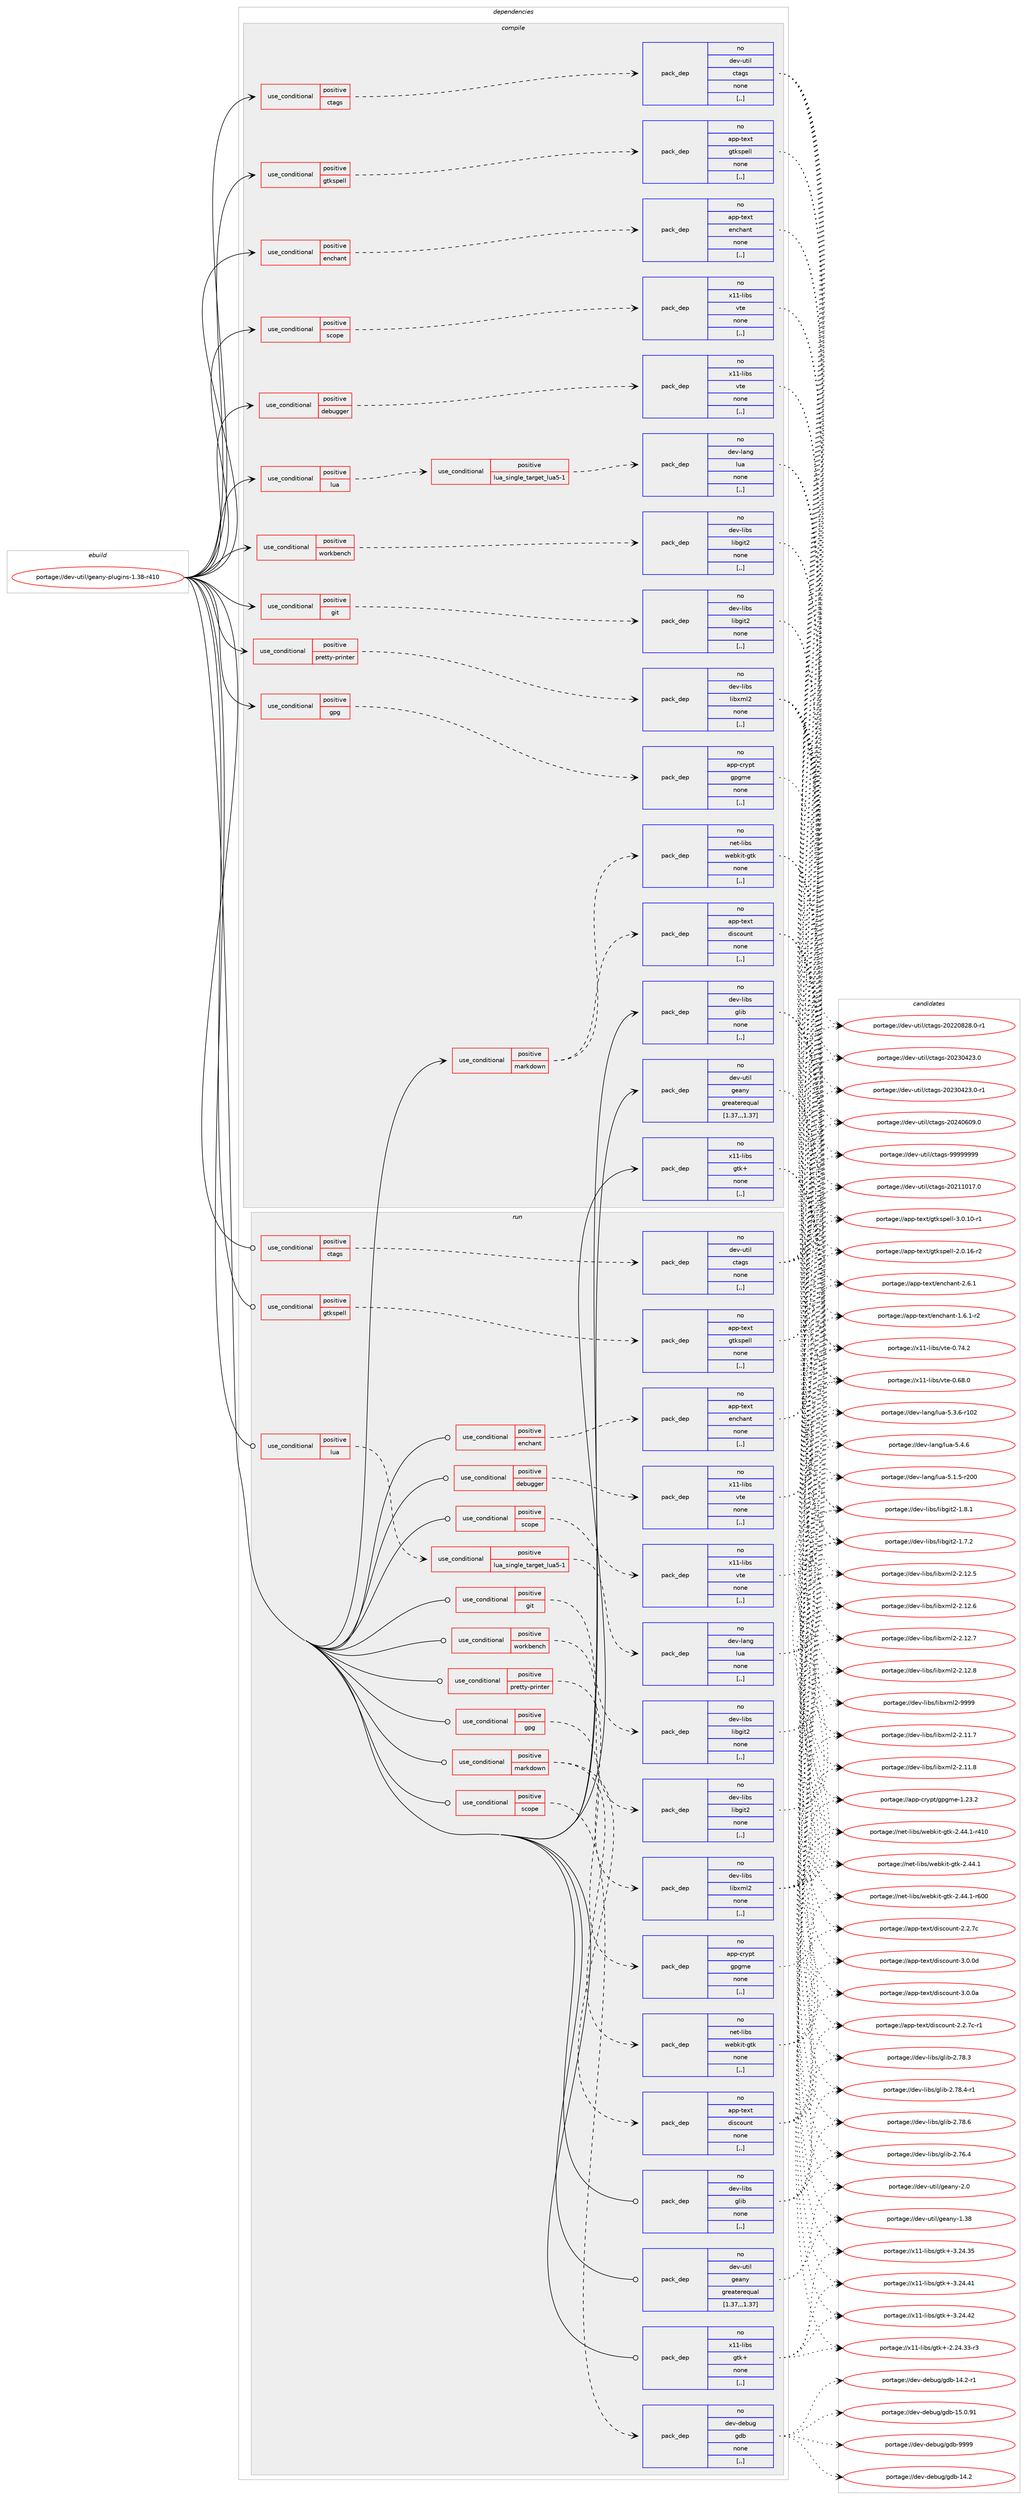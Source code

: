 digraph prolog {

# *************
# Graph options
# *************

newrank=true;
concentrate=true;
compound=true;
graph [rankdir=LR,fontname=Helvetica,fontsize=10,ranksep=1.5];#, ranksep=2.5, nodesep=0.2];
edge  [arrowhead=vee];
node  [fontname=Helvetica,fontsize=10];

# **********
# The ebuild
# **********

subgraph cluster_leftcol {
color=gray;
rank=same;
label=<<i>ebuild</i>>;
id [label="portage://dev-util/geany-plugins-1.38-r410", color=red, width=4, href="../dev-util/geany-plugins-1.38-r410.svg"];
}

# ****************
# The dependencies
# ****************

subgraph cluster_midcol {
color=gray;
label=<<i>dependencies</i>>;
subgraph cluster_compile {
fillcolor="#eeeeee";
style=filled;
label=<<i>compile</i>>;
subgraph cond59058 {
dependency210233 [label=<<TABLE BORDER="0" CELLBORDER="1" CELLSPACING="0" CELLPADDING="4"><TR><TD ROWSPAN="3" CELLPADDING="10">use_conditional</TD></TR><TR><TD>positive</TD></TR><TR><TD>ctags</TD></TR></TABLE>>, shape=none, color=red];
subgraph pack149784 {
dependency210234 [label=<<TABLE BORDER="0" CELLBORDER="1" CELLSPACING="0" CELLPADDING="4" WIDTH="220"><TR><TD ROWSPAN="6" CELLPADDING="30">pack_dep</TD></TR><TR><TD WIDTH="110">no</TD></TR><TR><TD>dev-util</TD></TR><TR><TD>ctags</TD></TR><TR><TD>none</TD></TR><TR><TD>[,,]</TD></TR></TABLE>>, shape=none, color=blue];
}
dependency210233:e -> dependency210234:w [weight=20,style="dashed",arrowhead="vee"];
}
id:e -> dependency210233:w [weight=20,style="solid",arrowhead="vee"];
subgraph cond59059 {
dependency210235 [label=<<TABLE BORDER="0" CELLBORDER="1" CELLSPACING="0" CELLPADDING="4"><TR><TD ROWSPAN="3" CELLPADDING="10">use_conditional</TD></TR><TR><TD>positive</TD></TR><TR><TD>debugger</TD></TR></TABLE>>, shape=none, color=red];
subgraph pack149785 {
dependency210236 [label=<<TABLE BORDER="0" CELLBORDER="1" CELLSPACING="0" CELLPADDING="4" WIDTH="220"><TR><TD ROWSPAN="6" CELLPADDING="30">pack_dep</TD></TR><TR><TD WIDTH="110">no</TD></TR><TR><TD>x11-libs</TD></TR><TR><TD>vte</TD></TR><TR><TD>none</TD></TR><TR><TD>[,,]</TD></TR></TABLE>>, shape=none, color=blue];
}
dependency210235:e -> dependency210236:w [weight=20,style="dashed",arrowhead="vee"];
}
id:e -> dependency210235:w [weight=20,style="solid",arrowhead="vee"];
subgraph cond59060 {
dependency210237 [label=<<TABLE BORDER="0" CELLBORDER="1" CELLSPACING="0" CELLPADDING="4"><TR><TD ROWSPAN="3" CELLPADDING="10">use_conditional</TD></TR><TR><TD>positive</TD></TR><TR><TD>enchant</TD></TR></TABLE>>, shape=none, color=red];
subgraph pack149786 {
dependency210238 [label=<<TABLE BORDER="0" CELLBORDER="1" CELLSPACING="0" CELLPADDING="4" WIDTH="220"><TR><TD ROWSPAN="6" CELLPADDING="30">pack_dep</TD></TR><TR><TD WIDTH="110">no</TD></TR><TR><TD>app-text</TD></TR><TR><TD>enchant</TD></TR><TR><TD>none</TD></TR><TR><TD>[,,]</TD></TR></TABLE>>, shape=none, color=blue];
}
dependency210237:e -> dependency210238:w [weight=20,style="dashed",arrowhead="vee"];
}
id:e -> dependency210237:w [weight=20,style="solid",arrowhead="vee"];
subgraph cond59061 {
dependency210239 [label=<<TABLE BORDER="0" CELLBORDER="1" CELLSPACING="0" CELLPADDING="4"><TR><TD ROWSPAN="3" CELLPADDING="10">use_conditional</TD></TR><TR><TD>positive</TD></TR><TR><TD>git</TD></TR></TABLE>>, shape=none, color=red];
subgraph pack149787 {
dependency210240 [label=<<TABLE BORDER="0" CELLBORDER="1" CELLSPACING="0" CELLPADDING="4" WIDTH="220"><TR><TD ROWSPAN="6" CELLPADDING="30">pack_dep</TD></TR><TR><TD WIDTH="110">no</TD></TR><TR><TD>dev-libs</TD></TR><TR><TD>libgit2</TD></TR><TR><TD>none</TD></TR><TR><TD>[,,]</TD></TR></TABLE>>, shape=none, color=blue];
}
dependency210239:e -> dependency210240:w [weight=20,style="dashed",arrowhead="vee"];
}
id:e -> dependency210239:w [weight=20,style="solid",arrowhead="vee"];
subgraph cond59062 {
dependency210241 [label=<<TABLE BORDER="0" CELLBORDER="1" CELLSPACING="0" CELLPADDING="4"><TR><TD ROWSPAN="3" CELLPADDING="10">use_conditional</TD></TR><TR><TD>positive</TD></TR><TR><TD>gpg</TD></TR></TABLE>>, shape=none, color=red];
subgraph pack149788 {
dependency210242 [label=<<TABLE BORDER="0" CELLBORDER="1" CELLSPACING="0" CELLPADDING="4" WIDTH="220"><TR><TD ROWSPAN="6" CELLPADDING="30">pack_dep</TD></TR><TR><TD WIDTH="110">no</TD></TR><TR><TD>app-crypt</TD></TR><TR><TD>gpgme</TD></TR><TR><TD>none</TD></TR><TR><TD>[,,]</TD></TR></TABLE>>, shape=none, color=blue];
}
dependency210241:e -> dependency210242:w [weight=20,style="dashed",arrowhead="vee"];
}
id:e -> dependency210241:w [weight=20,style="solid",arrowhead="vee"];
subgraph cond59063 {
dependency210243 [label=<<TABLE BORDER="0" CELLBORDER="1" CELLSPACING="0" CELLPADDING="4"><TR><TD ROWSPAN="3" CELLPADDING="10">use_conditional</TD></TR><TR><TD>positive</TD></TR><TR><TD>gtkspell</TD></TR></TABLE>>, shape=none, color=red];
subgraph pack149789 {
dependency210244 [label=<<TABLE BORDER="0" CELLBORDER="1" CELLSPACING="0" CELLPADDING="4" WIDTH="220"><TR><TD ROWSPAN="6" CELLPADDING="30">pack_dep</TD></TR><TR><TD WIDTH="110">no</TD></TR><TR><TD>app-text</TD></TR><TR><TD>gtkspell</TD></TR><TR><TD>none</TD></TR><TR><TD>[,,]</TD></TR></TABLE>>, shape=none, color=blue];
}
dependency210243:e -> dependency210244:w [weight=20,style="dashed",arrowhead="vee"];
}
id:e -> dependency210243:w [weight=20,style="solid",arrowhead="vee"];
subgraph cond59064 {
dependency210245 [label=<<TABLE BORDER="0" CELLBORDER="1" CELLSPACING="0" CELLPADDING="4"><TR><TD ROWSPAN="3" CELLPADDING="10">use_conditional</TD></TR><TR><TD>positive</TD></TR><TR><TD>lua</TD></TR></TABLE>>, shape=none, color=red];
subgraph cond59065 {
dependency210246 [label=<<TABLE BORDER="0" CELLBORDER="1" CELLSPACING="0" CELLPADDING="4"><TR><TD ROWSPAN="3" CELLPADDING="10">use_conditional</TD></TR><TR><TD>positive</TD></TR><TR><TD>lua_single_target_lua5-1</TD></TR></TABLE>>, shape=none, color=red];
subgraph pack149790 {
dependency210247 [label=<<TABLE BORDER="0" CELLBORDER="1" CELLSPACING="0" CELLPADDING="4" WIDTH="220"><TR><TD ROWSPAN="6" CELLPADDING="30">pack_dep</TD></TR><TR><TD WIDTH="110">no</TD></TR><TR><TD>dev-lang</TD></TR><TR><TD>lua</TD></TR><TR><TD>none</TD></TR><TR><TD>[,,]</TD></TR></TABLE>>, shape=none, color=blue];
}
dependency210246:e -> dependency210247:w [weight=20,style="dashed",arrowhead="vee"];
}
dependency210245:e -> dependency210246:w [weight=20,style="dashed",arrowhead="vee"];
}
id:e -> dependency210245:w [weight=20,style="solid",arrowhead="vee"];
subgraph cond59066 {
dependency210248 [label=<<TABLE BORDER="0" CELLBORDER="1" CELLSPACING="0" CELLPADDING="4"><TR><TD ROWSPAN="3" CELLPADDING="10">use_conditional</TD></TR><TR><TD>positive</TD></TR><TR><TD>markdown</TD></TR></TABLE>>, shape=none, color=red];
subgraph pack149791 {
dependency210249 [label=<<TABLE BORDER="0" CELLBORDER="1" CELLSPACING="0" CELLPADDING="4" WIDTH="220"><TR><TD ROWSPAN="6" CELLPADDING="30">pack_dep</TD></TR><TR><TD WIDTH="110">no</TD></TR><TR><TD>app-text</TD></TR><TR><TD>discount</TD></TR><TR><TD>none</TD></TR><TR><TD>[,,]</TD></TR></TABLE>>, shape=none, color=blue];
}
dependency210248:e -> dependency210249:w [weight=20,style="dashed",arrowhead="vee"];
subgraph pack149792 {
dependency210250 [label=<<TABLE BORDER="0" CELLBORDER="1" CELLSPACING="0" CELLPADDING="4" WIDTH="220"><TR><TD ROWSPAN="6" CELLPADDING="30">pack_dep</TD></TR><TR><TD WIDTH="110">no</TD></TR><TR><TD>net-libs</TD></TR><TR><TD>webkit-gtk</TD></TR><TR><TD>none</TD></TR><TR><TD>[,,]</TD></TR></TABLE>>, shape=none, color=blue];
}
dependency210248:e -> dependency210250:w [weight=20,style="dashed",arrowhead="vee"];
}
id:e -> dependency210248:w [weight=20,style="solid",arrowhead="vee"];
subgraph cond59067 {
dependency210251 [label=<<TABLE BORDER="0" CELLBORDER="1" CELLSPACING="0" CELLPADDING="4"><TR><TD ROWSPAN="3" CELLPADDING="10">use_conditional</TD></TR><TR><TD>positive</TD></TR><TR><TD>pretty-printer</TD></TR></TABLE>>, shape=none, color=red];
subgraph pack149793 {
dependency210252 [label=<<TABLE BORDER="0" CELLBORDER="1" CELLSPACING="0" CELLPADDING="4" WIDTH="220"><TR><TD ROWSPAN="6" CELLPADDING="30">pack_dep</TD></TR><TR><TD WIDTH="110">no</TD></TR><TR><TD>dev-libs</TD></TR><TR><TD>libxml2</TD></TR><TR><TD>none</TD></TR><TR><TD>[,,]</TD></TR></TABLE>>, shape=none, color=blue];
}
dependency210251:e -> dependency210252:w [weight=20,style="dashed",arrowhead="vee"];
}
id:e -> dependency210251:w [weight=20,style="solid",arrowhead="vee"];
subgraph cond59068 {
dependency210253 [label=<<TABLE BORDER="0" CELLBORDER="1" CELLSPACING="0" CELLPADDING="4"><TR><TD ROWSPAN="3" CELLPADDING="10">use_conditional</TD></TR><TR><TD>positive</TD></TR><TR><TD>scope</TD></TR></TABLE>>, shape=none, color=red];
subgraph pack149794 {
dependency210254 [label=<<TABLE BORDER="0" CELLBORDER="1" CELLSPACING="0" CELLPADDING="4" WIDTH="220"><TR><TD ROWSPAN="6" CELLPADDING="30">pack_dep</TD></TR><TR><TD WIDTH="110">no</TD></TR><TR><TD>x11-libs</TD></TR><TR><TD>vte</TD></TR><TR><TD>none</TD></TR><TR><TD>[,,]</TD></TR></TABLE>>, shape=none, color=blue];
}
dependency210253:e -> dependency210254:w [weight=20,style="dashed",arrowhead="vee"];
}
id:e -> dependency210253:w [weight=20,style="solid",arrowhead="vee"];
subgraph cond59069 {
dependency210255 [label=<<TABLE BORDER="0" CELLBORDER="1" CELLSPACING="0" CELLPADDING="4"><TR><TD ROWSPAN="3" CELLPADDING="10">use_conditional</TD></TR><TR><TD>positive</TD></TR><TR><TD>workbench</TD></TR></TABLE>>, shape=none, color=red];
subgraph pack149795 {
dependency210256 [label=<<TABLE BORDER="0" CELLBORDER="1" CELLSPACING="0" CELLPADDING="4" WIDTH="220"><TR><TD ROWSPAN="6" CELLPADDING="30">pack_dep</TD></TR><TR><TD WIDTH="110">no</TD></TR><TR><TD>dev-libs</TD></TR><TR><TD>libgit2</TD></TR><TR><TD>none</TD></TR><TR><TD>[,,]</TD></TR></TABLE>>, shape=none, color=blue];
}
dependency210255:e -> dependency210256:w [weight=20,style="dashed",arrowhead="vee"];
}
id:e -> dependency210255:w [weight=20,style="solid",arrowhead="vee"];
subgraph pack149796 {
dependency210257 [label=<<TABLE BORDER="0" CELLBORDER="1" CELLSPACING="0" CELLPADDING="4" WIDTH="220"><TR><TD ROWSPAN="6" CELLPADDING="30">pack_dep</TD></TR><TR><TD WIDTH="110">no</TD></TR><TR><TD>dev-libs</TD></TR><TR><TD>glib</TD></TR><TR><TD>none</TD></TR><TR><TD>[,,]</TD></TR></TABLE>>, shape=none, color=blue];
}
id:e -> dependency210257:w [weight=20,style="solid",arrowhead="vee"];
subgraph pack149797 {
dependency210258 [label=<<TABLE BORDER="0" CELLBORDER="1" CELLSPACING="0" CELLPADDING="4" WIDTH="220"><TR><TD ROWSPAN="6" CELLPADDING="30">pack_dep</TD></TR><TR><TD WIDTH="110">no</TD></TR><TR><TD>dev-util</TD></TR><TR><TD>geany</TD></TR><TR><TD>greaterequal</TD></TR><TR><TD>[1.37,,,1.37]</TD></TR></TABLE>>, shape=none, color=blue];
}
id:e -> dependency210258:w [weight=20,style="solid",arrowhead="vee"];
subgraph pack149798 {
dependency210259 [label=<<TABLE BORDER="0" CELLBORDER="1" CELLSPACING="0" CELLPADDING="4" WIDTH="220"><TR><TD ROWSPAN="6" CELLPADDING="30">pack_dep</TD></TR><TR><TD WIDTH="110">no</TD></TR><TR><TD>x11-libs</TD></TR><TR><TD>gtk+</TD></TR><TR><TD>none</TD></TR><TR><TD>[,,]</TD></TR></TABLE>>, shape=none, color=blue];
}
id:e -> dependency210259:w [weight=20,style="solid",arrowhead="vee"];
}
subgraph cluster_compileandrun {
fillcolor="#eeeeee";
style=filled;
label=<<i>compile and run</i>>;
}
subgraph cluster_run {
fillcolor="#eeeeee";
style=filled;
label=<<i>run</i>>;
subgraph cond59070 {
dependency210260 [label=<<TABLE BORDER="0" CELLBORDER="1" CELLSPACING="0" CELLPADDING="4"><TR><TD ROWSPAN="3" CELLPADDING="10">use_conditional</TD></TR><TR><TD>positive</TD></TR><TR><TD>ctags</TD></TR></TABLE>>, shape=none, color=red];
subgraph pack149799 {
dependency210261 [label=<<TABLE BORDER="0" CELLBORDER="1" CELLSPACING="0" CELLPADDING="4" WIDTH="220"><TR><TD ROWSPAN="6" CELLPADDING="30">pack_dep</TD></TR><TR><TD WIDTH="110">no</TD></TR><TR><TD>dev-util</TD></TR><TR><TD>ctags</TD></TR><TR><TD>none</TD></TR><TR><TD>[,,]</TD></TR></TABLE>>, shape=none, color=blue];
}
dependency210260:e -> dependency210261:w [weight=20,style="dashed",arrowhead="vee"];
}
id:e -> dependency210260:w [weight=20,style="solid",arrowhead="odot"];
subgraph cond59071 {
dependency210262 [label=<<TABLE BORDER="0" CELLBORDER="1" CELLSPACING="0" CELLPADDING="4"><TR><TD ROWSPAN="3" CELLPADDING="10">use_conditional</TD></TR><TR><TD>positive</TD></TR><TR><TD>debugger</TD></TR></TABLE>>, shape=none, color=red];
subgraph pack149800 {
dependency210263 [label=<<TABLE BORDER="0" CELLBORDER="1" CELLSPACING="0" CELLPADDING="4" WIDTH="220"><TR><TD ROWSPAN="6" CELLPADDING="30">pack_dep</TD></TR><TR><TD WIDTH="110">no</TD></TR><TR><TD>x11-libs</TD></TR><TR><TD>vte</TD></TR><TR><TD>none</TD></TR><TR><TD>[,,]</TD></TR></TABLE>>, shape=none, color=blue];
}
dependency210262:e -> dependency210263:w [weight=20,style="dashed",arrowhead="vee"];
}
id:e -> dependency210262:w [weight=20,style="solid",arrowhead="odot"];
subgraph cond59072 {
dependency210264 [label=<<TABLE BORDER="0" CELLBORDER="1" CELLSPACING="0" CELLPADDING="4"><TR><TD ROWSPAN="3" CELLPADDING="10">use_conditional</TD></TR><TR><TD>positive</TD></TR><TR><TD>enchant</TD></TR></TABLE>>, shape=none, color=red];
subgraph pack149801 {
dependency210265 [label=<<TABLE BORDER="0" CELLBORDER="1" CELLSPACING="0" CELLPADDING="4" WIDTH="220"><TR><TD ROWSPAN="6" CELLPADDING="30">pack_dep</TD></TR><TR><TD WIDTH="110">no</TD></TR><TR><TD>app-text</TD></TR><TR><TD>enchant</TD></TR><TR><TD>none</TD></TR><TR><TD>[,,]</TD></TR></TABLE>>, shape=none, color=blue];
}
dependency210264:e -> dependency210265:w [weight=20,style="dashed",arrowhead="vee"];
}
id:e -> dependency210264:w [weight=20,style="solid",arrowhead="odot"];
subgraph cond59073 {
dependency210266 [label=<<TABLE BORDER="0" CELLBORDER="1" CELLSPACING="0" CELLPADDING="4"><TR><TD ROWSPAN="3" CELLPADDING="10">use_conditional</TD></TR><TR><TD>positive</TD></TR><TR><TD>git</TD></TR></TABLE>>, shape=none, color=red];
subgraph pack149802 {
dependency210267 [label=<<TABLE BORDER="0" CELLBORDER="1" CELLSPACING="0" CELLPADDING="4" WIDTH="220"><TR><TD ROWSPAN="6" CELLPADDING="30">pack_dep</TD></TR><TR><TD WIDTH="110">no</TD></TR><TR><TD>dev-libs</TD></TR><TR><TD>libgit2</TD></TR><TR><TD>none</TD></TR><TR><TD>[,,]</TD></TR></TABLE>>, shape=none, color=blue];
}
dependency210266:e -> dependency210267:w [weight=20,style="dashed",arrowhead="vee"];
}
id:e -> dependency210266:w [weight=20,style="solid",arrowhead="odot"];
subgraph cond59074 {
dependency210268 [label=<<TABLE BORDER="0" CELLBORDER="1" CELLSPACING="0" CELLPADDING="4"><TR><TD ROWSPAN="3" CELLPADDING="10">use_conditional</TD></TR><TR><TD>positive</TD></TR><TR><TD>gpg</TD></TR></TABLE>>, shape=none, color=red];
subgraph pack149803 {
dependency210269 [label=<<TABLE BORDER="0" CELLBORDER="1" CELLSPACING="0" CELLPADDING="4" WIDTH="220"><TR><TD ROWSPAN="6" CELLPADDING="30">pack_dep</TD></TR><TR><TD WIDTH="110">no</TD></TR><TR><TD>app-crypt</TD></TR><TR><TD>gpgme</TD></TR><TR><TD>none</TD></TR><TR><TD>[,,]</TD></TR></TABLE>>, shape=none, color=blue];
}
dependency210268:e -> dependency210269:w [weight=20,style="dashed",arrowhead="vee"];
}
id:e -> dependency210268:w [weight=20,style="solid",arrowhead="odot"];
subgraph cond59075 {
dependency210270 [label=<<TABLE BORDER="0" CELLBORDER="1" CELLSPACING="0" CELLPADDING="4"><TR><TD ROWSPAN="3" CELLPADDING="10">use_conditional</TD></TR><TR><TD>positive</TD></TR><TR><TD>gtkspell</TD></TR></TABLE>>, shape=none, color=red];
subgraph pack149804 {
dependency210271 [label=<<TABLE BORDER="0" CELLBORDER="1" CELLSPACING="0" CELLPADDING="4" WIDTH="220"><TR><TD ROWSPAN="6" CELLPADDING="30">pack_dep</TD></TR><TR><TD WIDTH="110">no</TD></TR><TR><TD>app-text</TD></TR><TR><TD>gtkspell</TD></TR><TR><TD>none</TD></TR><TR><TD>[,,]</TD></TR></TABLE>>, shape=none, color=blue];
}
dependency210270:e -> dependency210271:w [weight=20,style="dashed",arrowhead="vee"];
}
id:e -> dependency210270:w [weight=20,style="solid",arrowhead="odot"];
subgraph cond59076 {
dependency210272 [label=<<TABLE BORDER="0" CELLBORDER="1" CELLSPACING="0" CELLPADDING="4"><TR><TD ROWSPAN="3" CELLPADDING="10">use_conditional</TD></TR><TR><TD>positive</TD></TR><TR><TD>lua</TD></TR></TABLE>>, shape=none, color=red];
subgraph cond59077 {
dependency210273 [label=<<TABLE BORDER="0" CELLBORDER="1" CELLSPACING="0" CELLPADDING="4"><TR><TD ROWSPAN="3" CELLPADDING="10">use_conditional</TD></TR><TR><TD>positive</TD></TR><TR><TD>lua_single_target_lua5-1</TD></TR></TABLE>>, shape=none, color=red];
subgraph pack149805 {
dependency210274 [label=<<TABLE BORDER="0" CELLBORDER="1" CELLSPACING="0" CELLPADDING="4" WIDTH="220"><TR><TD ROWSPAN="6" CELLPADDING="30">pack_dep</TD></TR><TR><TD WIDTH="110">no</TD></TR><TR><TD>dev-lang</TD></TR><TR><TD>lua</TD></TR><TR><TD>none</TD></TR><TR><TD>[,,]</TD></TR></TABLE>>, shape=none, color=blue];
}
dependency210273:e -> dependency210274:w [weight=20,style="dashed",arrowhead="vee"];
}
dependency210272:e -> dependency210273:w [weight=20,style="dashed",arrowhead="vee"];
}
id:e -> dependency210272:w [weight=20,style="solid",arrowhead="odot"];
subgraph cond59078 {
dependency210275 [label=<<TABLE BORDER="0" CELLBORDER="1" CELLSPACING="0" CELLPADDING="4"><TR><TD ROWSPAN="3" CELLPADDING="10">use_conditional</TD></TR><TR><TD>positive</TD></TR><TR><TD>markdown</TD></TR></TABLE>>, shape=none, color=red];
subgraph pack149806 {
dependency210276 [label=<<TABLE BORDER="0" CELLBORDER="1" CELLSPACING="0" CELLPADDING="4" WIDTH="220"><TR><TD ROWSPAN="6" CELLPADDING="30">pack_dep</TD></TR><TR><TD WIDTH="110">no</TD></TR><TR><TD>app-text</TD></TR><TR><TD>discount</TD></TR><TR><TD>none</TD></TR><TR><TD>[,,]</TD></TR></TABLE>>, shape=none, color=blue];
}
dependency210275:e -> dependency210276:w [weight=20,style="dashed",arrowhead="vee"];
subgraph pack149807 {
dependency210277 [label=<<TABLE BORDER="0" CELLBORDER="1" CELLSPACING="0" CELLPADDING="4" WIDTH="220"><TR><TD ROWSPAN="6" CELLPADDING="30">pack_dep</TD></TR><TR><TD WIDTH="110">no</TD></TR><TR><TD>net-libs</TD></TR><TR><TD>webkit-gtk</TD></TR><TR><TD>none</TD></TR><TR><TD>[,,]</TD></TR></TABLE>>, shape=none, color=blue];
}
dependency210275:e -> dependency210277:w [weight=20,style="dashed",arrowhead="vee"];
}
id:e -> dependency210275:w [weight=20,style="solid",arrowhead="odot"];
subgraph cond59079 {
dependency210278 [label=<<TABLE BORDER="0" CELLBORDER="1" CELLSPACING="0" CELLPADDING="4"><TR><TD ROWSPAN="3" CELLPADDING="10">use_conditional</TD></TR><TR><TD>positive</TD></TR><TR><TD>pretty-printer</TD></TR></TABLE>>, shape=none, color=red];
subgraph pack149808 {
dependency210279 [label=<<TABLE BORDER="0" CELLBORDER="1" CELLSPACING="0" CELLPADDING="4" WIDTH="220"><TR><TD ROWSPAN="6" CELLPADDING="30">pack_dep</TD></TR><TR><TD WIDTH="110">no</TD></TR><TR><TD>dev-libs</TD></TR><TR><TD>libxml2</TD></TR><TR><TD>none</TD></TR><TR><TD>[,,]</TD></TR></TABLE>>, shape=none, color=blue];
}
dependency210278:e -> dependency210279:w [weight=20,style="dashed",arrowhead="vee"];
}
id:e -> dependency210278:w [weight=20,style="solid",arrowhead="odot"];
subgraph cond59080 {
dependency210280 [label=<<TABLE BORDER="0" CELLBORDER="1" CELLSPACING="0" CELLPADDING="4"><TR><TD ROWSPAN="3" CELLPADDING="10">use_conditional</TD></TR><TR><TD>positive</TD></TR><TR><TD>scope</TD></TR></TABLE>>, shape=none, color=red];
subgraph pack149809 {
dependency210281 [label=<<TABLE BORDER="0" CELLBORDER="1" CELLSPACING="0" CELLPADDING="4" WIDTH="220"><TR><TD ROWSPAN="6" CELLPADDING="30">pack_dep</TD></TR><TR><TD WIDTH="110">no</TD></TR><TR><TD>dev-debug</TD></TR><TR><TD>gdb</TD></TR><TR><TD>none</TD></TR><TR><TD>[,,]</TD></TR></TABLE>>, shape=none, color=blue];
}
dependency210280:e -> dependency210281:w [weight=20,style="dashed",arrowhead="vee"];
}
id:e -> dependency210280:w [weight=20,style="solid",arrowhead="odot"];
subgraph cond59081 {
dependency210282 [label=<<TABLE BORDER="0" CELLBORDER="1" CELLSPACING="0" CELLPADDING="4"><TR><TD ROWSPAN="3" CELLPADDING="10">use_conditional</TD></TR><TR><TD>positive</TD></TR><TR><TD>scope</TD></TR></TABLE>>, shape=none, color=red];
subgraph pack149810 {
dependency210283 [label=<<TABLE BORDER="0" CELLBORDER="1" CELLSPACING="0" CELLPADDING="4" WIDTH="220"><TR><TD ROWSPAN="6" CELLPADDING="30">pack_dep</TD></TR><TR><TD WIDTH="110">no</TD></TR><TR><TD>x11-libs</TD></TR><TR><TD>vte</TD></TR><TR><TD>none</TD></TR><TR><TD>[,,]</TD></TR></TABLE>>, shape=none, color=blue];
}
dependency210282:e -> dependency210283:w [weight=20,style="dashed",arrowhead="vee"];
}
id:e -> dependency210282:w [weight=20,style="solid",arrowhead="odot"];
subgraph cond59082 {
dependency210284 [label=<<TABLE BORDER="0" CELLBORDER="1" CELLSPACING="0" CELLPADDING="4"><TR><TD ROWSPAN="3" CELLPADDING="10">use_conditional</TD></TR><TR><TD>positive</TD></TR><TR><TD>workbench</TD></TR></TABLE>>, shape=none, color=red];
subgraph pack149811 {
dependency210285 [label=<<TABLE BORDER="0" CELLBORDER="1" CELLSPACING="0" CELLPADDING="4" WIDTH="220"><TR><TD ROWSPAN="6" CELLPADDING="30">pack_dep</TD></TR><TR><TD WIDTH="110">no</TD></TR><TR><TD>dev-libs</TD></TR><TR><TD>libgit2</TD></TR><TR><TD>none</TD></TR><TR><TD>[,,]</TD></TR></TABLE>>, shape=none, color=blue];
}
dependency210284:e -> dependency210285:w [weight=20,style="dashed",arrowhead="vee"];
}
id:e -> dependency210284:w [weight=20,style="solid",arrowhead="odot"];
subgraph pack149812 {
dependency210286 [label=<<TABLE BORDER="0" CELLBORDER="1" CELLSPACING="0" CELLPADDING="4" WIDTH="220"><TR><TD ROWSPAN="6" CELLPADDING="30">pack_dep</TD></TR><TR><TD WIDTH="110">no</TD></TR><TR><TD>dev-libs</TD></TR><TR><TD>glib</TD></TR><TR><TD>none</TD></TR><TR><TD>[,,]</TD></TR></TABLE>>, shape=none, color=blue];
}
id:e -> dependency210286:w [weight=20,style="solid",arrowhead="odot"];
subgraph pack149813 {
dependency210287 [label=<<TABLE BORDER="0" CELLBORDER="1" CELLSPACING="0" CELLPADDING="4" WIDTH="220"><TR><TD ROWSPAN="6" CELLPADDING="30">pack_dep</TD></TR><TR><TD WIDTH="110">no</TD></TR><TR><TD>dev-util</TD></TR><TR><TD>geany</TD></TR><TR><TD>greaterequal</TD></TR><TR><TD>[1.37,,,1.37]</TD></TR></TABLE>>, shape=none, color=blue];
}
id:e -> dependency210287:w [weight=20,style="solid",arrowhead="odot"];
subgraph pack149814 {
dependency210288 [label=<<TABLE BORDER="0" CELLBORDER="1" CELLSPACING="0" CELLPADDING="4" WIDTH="220"><TR><TD ROWSPAN="6" CELLPADDING="30">pack_dep</TD></TR><TR><TD WIDTH="110">no</TD></TR><TR><TD>x11-libs</TD></TR><TR><TD>gtk+</TD></TR><TR><TD>none</TD></TR><TR><TD>[,,]</TD></TR></TABLE>>, shape=none, color=blue];
}
id:e -> dependency210288:w [weight=20,style="solid",arrowhead="odot"];
}
}

# **************
# The candidates
# **************

subgraph cluster_choices {
rank=same;
color=gray;
label=<<i>candidates</i>>;

subgraph choice149784 {
color=black;
nodesep=1;
choice100101118451171161051084799116971031154550485049494849554648 [label="portage://dev-util/ctags-20211017.0", color=red, width=4,href="../dev-util/ctags-20211017.0.svg"];
choice1001011184511711610510847991169710311545504850504856505646484511449 [label="portage://dev-util/ctags-20220828.0-r1", color=red, width=4,href="../dev-util/ctags-20220828.0-r1.svg"];
choice100101118451171161051084799116971031154550485051485250514648 [label="portage://dev-util/ctags-20230423.0", color=red, width=4,href="../dev-util/ctags-20230423.0.svg"];
choice1001011184511711610510847991169710311545504850514852505146484511449 [label="portage://dev-util/ctags-20230423.0-r1", color=red, width=4,href="../dev-util/ctags-20230423.0-r1.svg"];
choice100101118451171161051084799116971031154550485052485448574648 [label="portage://dev-util/ctags-20240609.0", color=red, width=4,href="../dev-util/ctags-20240609.0.svg"];
choice10010111845117116105108479911697103115455757575757575757 [label="portage://dev-util/ctags-99999999", color=red, width=4,href="../dev-util/ctags-99999999.svg"];
dependency210234:e -> choice100101118451171161051084799116971031154550485049494849554648:w [style=dotted,weight="100"];
dependency210234:e -> choice1001011184511711610510847991169710311545504850504856505646484511449:w [style=dotted,weight="100"];
dependency210234:e -> choice100101118451171161051084799116971031154550485051485250514648:w [style=dotted,weight="100"];
dependency210234:e -> choice1001011184511711610510847991169710311545504850514852505146484511449:w [style=dotted,weight="100"];
dependency210234:e -> choice100101118451171161051084799116971031154550485052485448574648:w [style=dotted,weight="100"];
dependency210234:e -> choice10010111845117116105108479911697103115455757575757575757:w [style=dotted,weight="100"];
}
subgraph choice149785 {
color=black;
nodesep=1;
choice120494945108105981154711811610145484654564648 [label="portage://x11-libs/vte-0.68.0", color=red, width=4,href="../x11-libs/vte-0.68.0.svg"];
choice120494945108105981154711811610145484655524650 [label="portage://x11-libs/vte-0.74.2", color=red, width=4,href="../x11-libs/vte-0.74.2.svg"];
dependency210236:e -> choice120494945108105981154711811610145484654564648:w [style=dotted,weight="100"];
dependency210236:e -> choice120494945108105981154711811610145484655524650:w [style=dotted,weight="100"];
}
subgraph choice149786 {
color=black;
nodesep=1;
choice97112112451161011201164710111099104971101164549465446494511450 [label="portage://app-text/enchant-1.6.1-r2", color=red, width=4,href="../app-text/enchant-1.6.1-r2.svg"];
choice9711211245116101120116471011109910497110116455046544649 [label="portage://app-text/enchant-2.6.1", color=red, width=4,href="../app-text/enchant-2.6.1.svg"];
dependency210238:e -> choice97112112451161011201164710111099104971101164549465446494511450:w [style=dotted,weight="100"];
dependency210238:e -> choice9711211245116101120116471011109910497110116455046544649:w [style=dotted,weight="100"];
}
subgraph choice149787 {
color=black;
nodesep=1;
choice1001011184510810598115471081059810310511650454946554650 [label="portage://dev-libs/libgit2-1.7.2", color=red, width=4,href="../dev-libs/libgit2-1.7.2.svg"];
choice1001011184510810598115471081059810310511650454946564649 [label="portage://dev-libs/libgit2-1.8.1", color=red, width=4,href="../dev-libs/libgit2-1.8.1.svg"];
dependency210240:e -> choice1001011184510810598115471081059810310511650454946554650:w [style=dotted,weight="100"];
dependency210240:e -> choice1001011184510810598115471081059810310511650454946564649:w [style=dotted,weight="100"];
}
subgraph choice149788 {
color=black;
nodesep=1;
choice9711211245991141211121164710311210310910145494650514650 [label="portage://app-crypt/gpgme-1.23.2", color=red, width=4,href="../app-crypt/gpgme-1.23.2.svg"];
dependency210242:e -> choice9711211245991141211121164710311210310910145494650514650:w [style=dotted,weight="100"];
}
subgraph choice149789 {
color=black;
nodesep=1;
choice971121124511610112011647103116107115112101108108455046484649544511450 [label="portage://app-text/gtkspell-2.0.16-r2", color=red, width=4,href="../app-text/gtkspell-2.0.16-r2.svg"];
choice971121124511610112011647103116107115112101108108455146484649484511449 [label="portage://app-text/gtkspell-3.0.10-r1", color=red, width=4,href="../app-text/gtkspell-3.0.10-r1.svg"];
dependency210244:e -> choice971121124511610112011647103116107115112101108108455046484649544511450:w [style=dotted,weight="100"];
dependency210244:e -> choice971121124511610112011647103116107115112101108108455146484649484511449:w [style=dotted,weight="100"];
}
subgraph choice149790 {
color=black;
nodesep=1;
choice1001011184510897110103471081179745534649465345114504848 [label="portage://dev-lang/lua-5.1.5-r200", color=red, width=4,href="../dev-lang/lua-5.1.5-r200.svg"];
choice1001011184510897110103471081179745534651465445114494850 [label="portage://dev-lang/lua-5.3.6-r102", color=red, width=4,href="../dev-lang/lua-5.3.6-r102.svg"];
choice10010111845108971101034710811797455346524654 [label="portage://dev-lang/lua-5.4.6", color=red, width=4,href="../dev-lang/lua-5.4.6.svg"];
dependency210247:e -> choice1001011184510897110103471081179745534649465345114504848:w [style=dotted,weight="100"];
dependency210247:e -> choice1001011184510897110103471081179745534651465445114494850:w [style=dotted,weight="100"];
dependency210247:e -> choice10010111845108971101034710811797455346524654:w [style=dotted,weight="100"];
}
subgraph choice149791 {
color=black;
nodesep=1;
choice9711211245116101120116471001051159911111711011645504650465599 [label="portage://app-text/discount-2.2.7c", color=red, width=4,href="../app-text/discount-2.2.7c.svg"];
choice97112112451161011201164710010511599111117110116455046504655994511449 [label="portage://app-text/discount-2.2.7c-r1", color=red, width=4,href="../app-text/discount-2.2.7c-r1.svg"];
choice9711211245116101120116471001051159911111711011645514648464897 [label="portage://app-text/discount-3.0.0a", color=red, width=4,href="../app-text/discount-3.0.0a.svg"];
choice97112112451161011201164710010511599111117110116455146484648100 [label="portage://app-text/discount-3.0.0d", color=red, width=4,href="../app-text/discount-3.0.0d.svg"];
dependency210249:e -> choice9711211245116101120116471001051159911111711011645504650465599:w [style=dotted,weight="100"];
dependency210249:e -> choice97112112451161011201164710010511599111117110116455046504655994511449:w [style=dotted,weight="100"];
dependency210249:e -> choice9711211245116101120116471001051159911111711011645514648464897:w [style=dotted,weight="100"];
dependency210249:e -> choice97112112451161011201164710010511599111117110116455146484648100:w [style=dotted,weight="100"];
}
subgraph choice149792 {
color=black;
nodesep=1;
choice110101116451081059811547119101981071051164510311610745504652524649 [label="portage://net-libs/webkit-gtk-2.44.1", color=red, width=4,href="../net-libs/webkit-gtk-2.44.1.svg"];
choice11010111645108105981154711910198107105116451031161074550465252464945114524948 [label="portage://net-libs/webkit-gtk-2.44.1-r410", color=red, width=4,href="../net-libs/webkit-gtk-2.44.1-r410.svg"];
choice11010111645108105981154711910198107105116451031161074550465252464945114544848 [label="portage://net-libs/webkit-gtk-2.44.1-r600", color=red, width=4,href="../net-libs/webkit-gtk-2.44.1-r600.svg"];
dependency210250:e -> choice110101116451081059811547119101981071051164510311610745504652524649:w [style=dotted,weight="100"];
dependency210250:e -> choice11010111645108105981154711910198107105116451031161074550465252464945114524948:w [style=dotted,weight="100"];
dependency210250:e -> choice11010111645108105981154711910198107105116451031161074550465252464945114544848:w [style=dotted,weight="100"];
}
subgraph choice149793 {
color=black;
nodesep=1;
choice100101118451081059811547108105981201091085045504649494655 [label="portage://dev-libs/libxml2-2.11.7", color=red, width=4,href="../dev-libs/libxml2-2.11.7.svg"];
choice100101118451081059811547108105981201091085045504649494656 [label="portage://dev-libs/libxml2-2.11.8", color=red, width=4,href="../dev-libs/libxml2-2.11.8.svg"];
choice100101118451081059811547108105981201091085045504649504653 [label="portage://dev-libs/libxml2-2.12.5", color=red, width=4,href="../dev-libs/libxml2-2.12.5.svg"];
choice100101118451081059811547108105981201091085045504649504654 [label="portage://dev-libs/libxml2-2.12.6", color=red, width=4,href="../dev-libs/libxml2-2.12.6.svg"];
choice100101118451081059811547108105981201091085045504649504655 [label="portage://dev-libs/libxml2-2.12.7", color=red, width=4,href="../dev-libs/libxml2-2.12.7.svg"];
choice100101118451081059811547108105981201091085045504649504656 [label="portage://dev-libs/libxml2-2.12.8", color=red, width=4,href="../dev-libs/libxml2-2.12.8.svg"];
choice10010111845108105981154710810598120109108504557575757 [label="portage://dev-libs/libxml2-9999", color=red, width=4,href="../dev-libs/libxml2-9999.svg"];
dependency210252:e -> choice100101118451081059811547108105981201091085045504649494655:w [style=dotted,weight="100"];
dependency210252:e -> choice100101118451081059811547108105981201091085045504649494656:w [style=dotted,weight="100"];
dependency210252:e -> choice100101118451081059811547108105981201091085045504649504653:w [style=dotted,weight="100"];
dependency210252:e -> choice100101118451081059811547108105981201091085045504649504654:w [style=dotted,weight="100"];
dependency210252:e -> choice100101118451081059811547108105981201091085045504649504655:w [style=dotted,weight="100"];
dependency210252:e -> choice100101118451081059811547108105981201091085045504649504656:w [style=dotted,weight="100"];
dependency210252:e -> choice10010111845108105981154710810598120109108504557575757:w [style=dotted,weight="100"];
}
subgraph choice149794 {
color=black;
nodesep=1;
choice120494945108105981154711811610145484654564648 [label="portage://x11-libs/vte-0.68.0", color=red, width=4,href="../x11-libs/vte-0.68.0.svg"];
choice120494945108105981154711811610145484655524650 [label="portage://x11-libs/vte-0.74.2", color=red, width=4,href="../x11-libs/vte-0.74.2.svg"];
dependency210254:e -> choice120494945108105981154711811610145484654564648:w [style=dotted,weight="100"];
dependency210254:e -> choice120494945108105981154711811610145484655524650:w [style=dotted,weight="100"];
}
subgraph choice149795 {
color=black;
nodesep=1;
choice1001011184510810598115471081059810310511650454946554650 [label="portage://dev-libs/libgit2-1.7.2", color=red, width=4,href="../dev-libs/libgit2-1.7.2.svg"];
choice1001011184510810598115471081059810310511650454946564649 [label="portage://dev-libs/libgit2-1.8.1", color=red, width=4,href="../dev-libs/libgit2-1.8.1.svg"];
dependency210256:e -> choice1001011184510810598115471081059810310511650454946554650:w [style=dotted,weight="100"];
dependency210256:e -> choice1001011184510810598115471081059810310511650454946564649:w [style=dotted,weight="100"];
}
subgraph choice149796 {
color=black;
nodesep=1;
choice1001011184510810598115471031081059845504655544652 [label="portage://dev-libs/glib-2.76.4", color=red, width=4,href="../dev-libs/glib-2.76.4.svg"];
choice1001011184510810598115471031081059845504655564651 [label="portage://dev-libs/glib-2.78.3", color=red, width=4,href="../dev-libs/glib-2.78.3.svg"];
choice10010111845108105981154710310810598455046555646524511449 [label="portage://dev-libs/glib-2.78.4-r1", color=red, width=4,href="../dev-libs/glib-2.78.4-r1.svg"];
choice1001011184510810598115471031081059845504655564654 [label="portage://dev-libs/glib-2.78.6", color=red, width=4,href="../dev-libs/glib-2.78.6.svg"];
dependency210257:e -> choice1001011184510810598115471031081059845504655544652:w [style=dotted,weight="100"];
dependency210257:e -> choice1001011184510810598115471031081059845504655564651:w [style=dotted,weight="100"];
dependency210257:e -> choice10010111845108105981154710310810598455046555646524511449:w [style=dotted,weight="100"];
dependency210257:e -> choice1001011184510810598115471031081059845504655564654:w [style=dotted,weight="100"];
}
subgraph choice149797 {
color=black;
nodesep=1;
choice1001011184511711610510847103101971101214549465156 [label="portage://dev-util/geany-1.38", color=red, width=4,href="../dev-util/geany-1.38.svg"];
choice10010111845117116105108471031019711012145504648 [label="portage://dev-util/geany-2.0", color=red, width=4,href="../dev-util/geany-2.0.svg"];
dependency210258:e -> choice1001011184511711610510847103101971101214549465156:w [style=dotted,weight="100"];
dependency210258:e -> choice10010111845117116105108471031019711012145504648:w [style=dotted,weight="100"];
}
subgraph choice149798 {
color=black;
nodesep=1;
choice12049494510810598115471031161074345504650524651514511451 [label="portage://x11-libs/gtk+-2.24.33-r3", color=red, width=4,href="../x11-libs/gtk+-2.24.33-r3.svg"];
choice1204949451081059811547103116107434551465052465153 [label="portage://x11-libs/gtk+-3.24.35", color=red, width=4,href="../x11-libs/gtk+-3.24.35.svg"];
choice1204949451081059811547103116107434551465052465249 [label="portage://x11-libs/gtk+-3.24.41", color=red, width=4,href="../x11-libs/gtk+-3.24.41.svg"];
choice1204949451081059811547103116107434551465052465250 [label="portage://x11-libs/gtk+-3.24.42", color=red, width=4,href="../x11-libs/gtk+-3.24.42.svg"];
dependency210259:e -> choice12049494510810598115471031161074345504650524651514511451:w [style=dotted,weight="100"];
dependency210259:e -> choice1204949451081059811547103116107434551465052465153:w [style=dotted,weight="100"];
dependency210259:e -> choice1204949451081059811547103116107434551465052465249:w [style=dotted,weight="100"];
dependency210259:e -> choice1204949451081059811547103116107434551465052465250:w [style=dotted,weight="100"];
}
subgraph choice149799 {
color=black;
nodesep=1;
choice100101118451171161051084799116971031154550485049494849554648 [label="portage://dev-util/ctags-20211017.0", color=red, width=4,href="../dev-util/ctags-20211017.0.svg"];
choice1001011184511711610510847991169710311545504850504856505646484511449 [label="portage://dev-util/ctags-20220828.0-r1", color=red, width=4,href="../dev-util/ctags-20220828.0-r1.svg"];
choice100101118451171161051084799116971031154550485051485250514648 [label="portage://dev-util/ctags-20230423.0", color=red, width=4,href="../dev-util/ctags-20230423.0.svg"];
choice1001011184511711610510847991169710311545504850514852505146484511449 [label="portage://dev-util/ctags-20230423.0-r1", color=red, width=4,href="../dev-util/ctags-20230423.0-r1.svg"];
choice100101118451171161051084799116971031154550485052485448574648 [label="portage://dev-util/ctags-20240609.0", color=red, width=4,href="../dev-util/ctags-20240609.0.svg"];
choice10010111845117116105108479911697103115455757575757575757 [label="portage://dev-util/ctags-99999999", color=red, width=4,href="../dev-util/ctags-99999999.svg"];
dependency210261:e -> choice100101118451171161051084799116971031154550485049494849554648:w [style=dotted,weight="100"];
dependency210261:e -> choice1001011184511711610510847991169710311545504850504856505646484511449:w [style=dotted,weight="100"];
dependency210261:e -> choice100101118451171161051084799116971031154550485051485250514648:w [style=dotted,weight="100"];
dependency210261:e -> choice1001011184511711610510847991169710311545504850514852505146484511449:w [style=dotted,weight="100"];
dependency210261:e -> choice100101118451171161051084799116971031154550485052485448574648:w [style=dotted,weight="100"];
dependency210261:e -> choice10010111845117116105108479911697103115455757575757575757:w [style=dotted,weight="100"];
}
subgraph choice149800 {
color=black;
nodesep=1;
choice120494945108105981154711811610145484654564648 [label="portage://x11-libs/vte-0.68.0", color=red, width=4,href="../x11-libs/vte-0.68.0.svg"];
choice120494945108105981154711811610145484655524650 [label="portage://x11-libs/vte-0.74.2", color=red, width=4,href="../x11-libs/vte-0.74.2.svg"];
dependency210263:e -> choice120494945108105981154711811610145484654564648:w [style=dotted,weight="100"];
dependency210263:e -> choice120494945108105981154711811610145484655524650:w [style=dotted,weight="100"];
}
subgraph choice149801 {
color=black;
nodesep=1;
choice97112112451161011201164710111099104971101164549465446494511450 [label="portage://app-text/enchant-1.6.1-r2", color=red, width=4,href="../app-text/enchant-1.6.1-r2.svg"];
choice9711211245116101120116471011109910497110116455046544649 [label="portage://app-text/enchant-2.6.1", color=red, width=4,href="../app-text/enchant-2.6.1.svg"];
dependency210265:e -> choice97112112451161011201164710111099104971101164549465446494511450:w [style=dotted,weight="100"];
dependency210265:e -> choice9711211245116101120116471011109910497110116455046544649:w [style=dotted,weight="100"];
}
subgraph choice149802 {
color=black;
nodesep=1;
choice1001011184510810598115471081059810310511650454946554650 [label="portage://dev-libs/libgit2-1.7.2", color=red, width=4,href="../dev-libs/libgit2-1.7.2.svg"];
choice1001011184510810598115471081059810310511650454946564649 [label="portage://dev-libs/libgit2-1.8.1", color=red, width=4,href="../dev-libs/libgit2-1.8.1.svg"];
dependency210267:e -> choice1001011184510810598115471081059810310511650454946554650:w [style=dotted,weight="100"];
dependency210267:e -> choice1001011184510810598115471081059810310511650454946564649:w [style=dotted,weight="100"];
}
subgraph choice149803 {
color=black;
nodesep=1;
choice9711211245991141211121164710311210310910145494650514650 [label="portage://app-crypt/gpgme-1.23.2", color=red, width=4,href="../app-crypt/gpgme-1.23.2.svg"];
dependency210269:e -> choice9711211245991141211121164710311210310910145494650514650:w [style=dotted,weight="100"];
}
subgraph choice149804 {
color=black;
nodesep=1;
choice971121124511610112011647103116107115112101108108455046484649544511450 [label="portage://app-text/gtkspell-2.0.16-r2", color=red, width=4,href="../app-text/gtkspell-2.0.16-r2.svg"];
choice971121124511610112011647103116107115112101108108455146484649484511449 [label="portage://app-text/gtkspell-3.0.10-r1", color=red, width=4,href="../app-text/gtkspell-3.0.10-r1.svg"];
dependency210271:e -> choice971121124511610112011647103116107115112101108108455046484649544511450:w [style=dotted,weight="100"];
dependency210271:e -> choice971121124511610112011647103116107115112101108108455146484649484511449:w [style=dotted,weight="100"];
}
subgraph choice149805 {
color=black;
nodesep=1;
choice1001011184510897110103471081179745534649465345114504848 [label="portage://dev-lang/lua-5.1.5-r200", color=red, width=4,href="../dev-lang/lua-5.1.5-r200.svg"];
choice1001011184510897110103471081179745534651465445114494850 [label="portage://dev-lang/lua-5.3.6-r102", color=red, width=4,href="../dev-lang/lua-5.3.6-r102.svg"];
choice10010111845108971101034710811797455346524654 [label="portage://dev-lang/lua-5.4.6", color=red, width=4,href="../dev-lang/lua-5.4.6.svg"];
dependency210274:e -> choice1001011184510897110103471081179745534649465345114504848:w [style=dotted,weight="100"];
dependency210274:e -> choice1001011184510897110103471081179745534651465445114494850:w [style=dotted,weight="100"];
dependency210274:e -> choice10010111845108971101034710811797455346524654:w [style=dotted,weight="100"];
}
subgraph choice149806 {
color=black;
nodesep=1;
choice9711211245116101120116471001051159911111711011645504650465599 [label="portage://app-text/discount-2.2.7c", color=red, width=4,href="../app-text/discount-2.2.7c.svg"];
choice97112112451161011201164710010511599111117110116455046504655994511449 [label="portage://app-text/discount-2.2.7c-r1", color=red, width=4,href="../app-text/discount-2.2.7c-r1.svg"];
choice9711211245116101120116471001051159911111711011645514648464897 [label="portage://app-text/discount-3.0.0a", color=red, width=4,href="../app-text/discount-3.0.0a.svg"];
choice97112112451161011201164710010511599111117110116455146484648100 [label="portage://app-text/discount-3.0.0d", color=red, width=4,href="../app-text/discount-3.0.0d.svg"];
dependency210276:e -> choice9711211245116101120116471001051159911111711011645504650465599:w [style=dotted,weight="100"];
dependency210276:e -> choice97112112451161011201164710010511599111117110116455046504655994511449:w [style=dotted,weight="100"];
dependency210276:e -> choice9711211245116101120116471001051159911111711011645514648464897:w [style=dotted,weight="100"];
dependency210276:e -> choice97112112451161011201164710010511599111117110116455146484648100:w [style=dotted,weight="100"];
}
subgraph choice149807 {
color=black;
nodesep=1;
choice110101116451081059811547119101981071051164510311610745504652524649 [label="portage://net-libs/webkit-gtk-2.44.1", color=red, width=4,href="../net-libs/webkit-gtk-2.44.1.svg"];
choice11010111645108105981154711910198107105116451031161074550465252464945114524948 [label="portage://net-libs/webkit-gtk-2.44.1-r410", color=red, width=4,href="../net-libs/webkit-gtk-2.44.1-r410.svg"];
choice11010111645108105981154711910198107105116451031161074550465252464945114544848 [label="portage://net-libs/webkit-gtk-2.44.1-r600", color=red, width=4,href="../net-libs/webkit-gtk-2.44.1-r600.svg"];
dependency210277:e -> choice110101116451081059811547119101981071051164510311610745504652524649:w [style=dotted,weight="100"];
dependency210277:e -> choice11010111645108105981154711910198107105116451031161074550465252464945114524948:w [style=dotted,weight="100"];
dependency210277:e -> choice11010111645108105981154711910198107105116451031161074550465252464945114544848:w [style=dotted,weight="100"];
}
subgraph choice149808 {
color=black;
nodesep=1;
choice100101118451081059811547108105981201091085045504649494655 [label="portage://dev-libs/libxml2-2.11.7", color=red, width=4,href="../dev-libs/libxml2-2.11.7.svg"];
choice100101118451081059811547108105981201091085045504649494656 [label="portage://dev-libs/libxml2-2.11.8", color=red, width=4,href="../dev-libs/libxml2-2.11.8.svg"];
choice100101118451081059811547108105981201091085045504649504653 [label="portage://dev-libs/libxml2-2.12.5", color=red, width=4,href="../dev-libs/libxml2-2.12.5.svg"];
choice100101118451081059811547108105981201091085045504649504654 [label="portage://dev-libs/libxml2-2.12.6", color=red, width=4,href="../dev-libs/libxml2-2.12.6.svg"];
choice100101118451081059811547108105981201091085045504649504655 [label="portage://dev-libs/libxml2-2.12.7", color=red, width=4,href="../dev-libs/libxml2-2.12.7.svg"];
choice100101118451081059811547108105981201091085045504649504656 [label="portage://dev-libs/libxml2-2.12.8", color=red, width=4,href="../dev-libs/libxml2-2.12.8.svg"];
choice10010111845108105981154710810598120109108504557575757 [label="portage://dev-libs/libxml2-9999", color=red, width=4,href="../dev-libs/libxml2-9999.svg"];
dependency210279:e -> choice100101118451081059811547108105981201091085045504649494655:w [style=dotted,weight="100"];
dependency210279:e -> choice100101118451081059811547108105981201091085045504649494656:w [style=dotted,weight="100"];
dependency210279:e -> choice100101118451081059811547108105981201091085045504649504653:w [style=dotted,weight="100"];
dependency210279:e -> choice100101118451081059811547108105981201091085045504649504654:w [style=dotted,weight="100"];
dependency210279:e -> choice100101118451081059811547108105981201091085045504649504655:w [style=dotted,weight="100"];
dependency210279:e -> choice100101118451081059811547108105981201091085045504649504656:w [style=dotted,weight="100"];
dependency210279:e -> choice10010111845108105981154710810598120109108504557575757:w [style=dotted,weight="100"];
}
subgraph choice149809 {
color=black;
nodesep=1;
choice100101118451001019811710347103100984549524650 [label="portage://dev-debug/gdb-14.2", color=red, width=4,href="../dev-debug/gdb-14.2.svg"];
choice1001011184510010198117103471031009845495246504511449 [label="portage://dev-debug/gdb-14.2-r1", color=red, width=4,href="../dev-debug/gdb-14.2-r1.svg"];
choice100101118451001019811710347103100984549534648465749 [label="portage://dev-debug/gdb-15.0.91", color=red, width=4,href="../dev-debug/gdb-15.0.91.svg"];
choice100101118451001019811710347103100984557575757 [label="portage://dev-debug/gdb-9999", color=red, width=4,href="../dev-debug/gdb-9999.svg"];
dependency210281:e -> choice100101118451001019811710347103100984549524650:w [style=dotted,weight="100"];
dependency210281:e -> choice1001011184510010198117103471031009845495246504511449:w [style=dotted,weight="100"];
dependency210281:e -> choice100101118451001019811710347103100984549534648465749:w [style=dotted,weight="100"];
dependency210281:e -> choice100101118451001019811710347103100984557575757:w [style=dotted,weight="100"];
}
subgraph choice149810 {
color=black;
nodesep=1;
choice120494945108105981154711811610145484654564648 [label="portage://x11-libs/vte-0.68.0", color=red, width=4,href="../x11-libs/vte-0.68.0.svg"];
choice120494945108105981154711811610145484655524650 [label="portage://x11-libs/vte-0.74.2", color=red, width=4,href="../x11-libs/vte-0.74.2.svg"];
dependency210283:e -> choice120494945108105981154711811610145484654564648:w [style=dotted,weight="100"];
dependency210283:e -> choice120494945108105981154711811610145484655524650:w [style=dotted,weight="100"];
}
subgraph choice149811 {
color=black;
nodesep=1;
choice1001011184510810598115471081059810310511650454946554650 [label="portage://dev-libs/libgit2-1.7.2", color=red, width=4,href="../dev-libs/libgit2-1.7.2.svg"];
choice1001011184510810598115471081059810310511650454946564649 [label="portage://dev-libs/libgit2-1.8.1", color=red, width=4,href="../dev-libs/libgit2-1.8.1.svg"];
dependency210285:e -> choice1001011184510810598115471081059810310511650454946554650:w [style=dotted,weight="100"];
dependency210285:e -> choice1001011184510810598115471081059810310511650454946564649:w [style=dotted,weight="100"];
}
subgraph choice149812 {
color=black;
nodesep=1;
choice1001011184510810598115471031081059845504655544652 [label="portage://dev-libs/glib-2.76.4", color=red, width=4,href="../dev-libs/glib-2.76.4.svg"];
choice1001011184510810598115471031081059845504655564651 [label="portage://dev-libs/glib-2.78.3", color=red, width=4,href="../dev-libs/glib-2.78.3.svg"];
choice10010111845108105981154710310810598455046555646524511449 [label="portage://dev-libs/glib-2.78.4-r1", color=red, width=4,href="../dev-libs/glib-2.78.4-r1.svg"];
choice1001011184510810598115471031081059845504655564654 [label="portage://dev-libs/glib-2.78.6", color=red, width=4,href="../dev-libs/glib-2.78.6.svg"];
dependency210286:e -> choice1001011184510810598115471031081059845504655544652:w [style=dotted,weight="100"];
dependency210286:e -> choice1001011184510810598115471031081059845504655564651:w [style=dotted,weight="100"];
dependency210286:e -> choice10010111845108105981154710310810598455046555646524511449:w [style=dotted,weight="100"];
dependency210286:e -> choice1001011184510810598115471031081059845504655564654:w [style=dotted,weight="100"];
}
subgraph choice149813 {
color=black;
nodesep=1;
choice1001011184511711610510847103101971101214549465156 [label="portage://dev-util/geany-1.38", color=red, width=4,href="../dev-util/geany-1.38.svg"];
choice10010111845117116105108471031019711012145504648 [label="portage://dev-util/geany-2.0", color=red, width=4,href="../dev-util/geany-2.0.svg"];
dependency210287:e -> choice1001011184511711610510847103101971101214549465156:w [style=dotted,weight="100"];
dependency210287:e -> choice10010111845117116105108471031019711012145504648:w [style=dotted,weight="100"];
}
subgraph choice149814 {
color=black;
nodesep=1;
choice12049494510810598115471031161074345504650524651514511451 [label="portage://x11-libs/gtk+-2.24.33-r3", color=red, width=4,href="../x11-libs/gtk+-2.24.33-r3.svg"];
choice1204949451081059811547103116107434551465052465153 [label="portage://x11-libs/gtk+-3.24.35", color=red, width=4,href="../x11-libs/gtk+-3.24.35.svg"];
choice1204949451081059811547103116107434551465052465249 [label="portage://x11-libs/gtk+-3.24.41", color=red, width=4,href="../x11-libs/gtk+-3.24.41.svg"];
choice1204949451081059811547103116107434551465052465250 [label="portage://x11-libs/gtk+-3.24.42", color=red, width=4,href="../x11-libs/gtk+-3.24.42.svg"];
dependency210288:e -> choice12049494510810598115471031161074345504650524651514511451:w [style=dotted,weight="100"];
dependency210288:e -> choice1204949451081059811547103116107434551465052465153:w [style=dotted,weight="100"];
dependency210288:e -> choice1204949451081059811547103116107434551465052465249:w [style=dotted,weight="100"];
dependency210288:e -> choice1204949451081059811547103116107434551465052465250:w [style=dotted,weight="100"];
}
}

}
